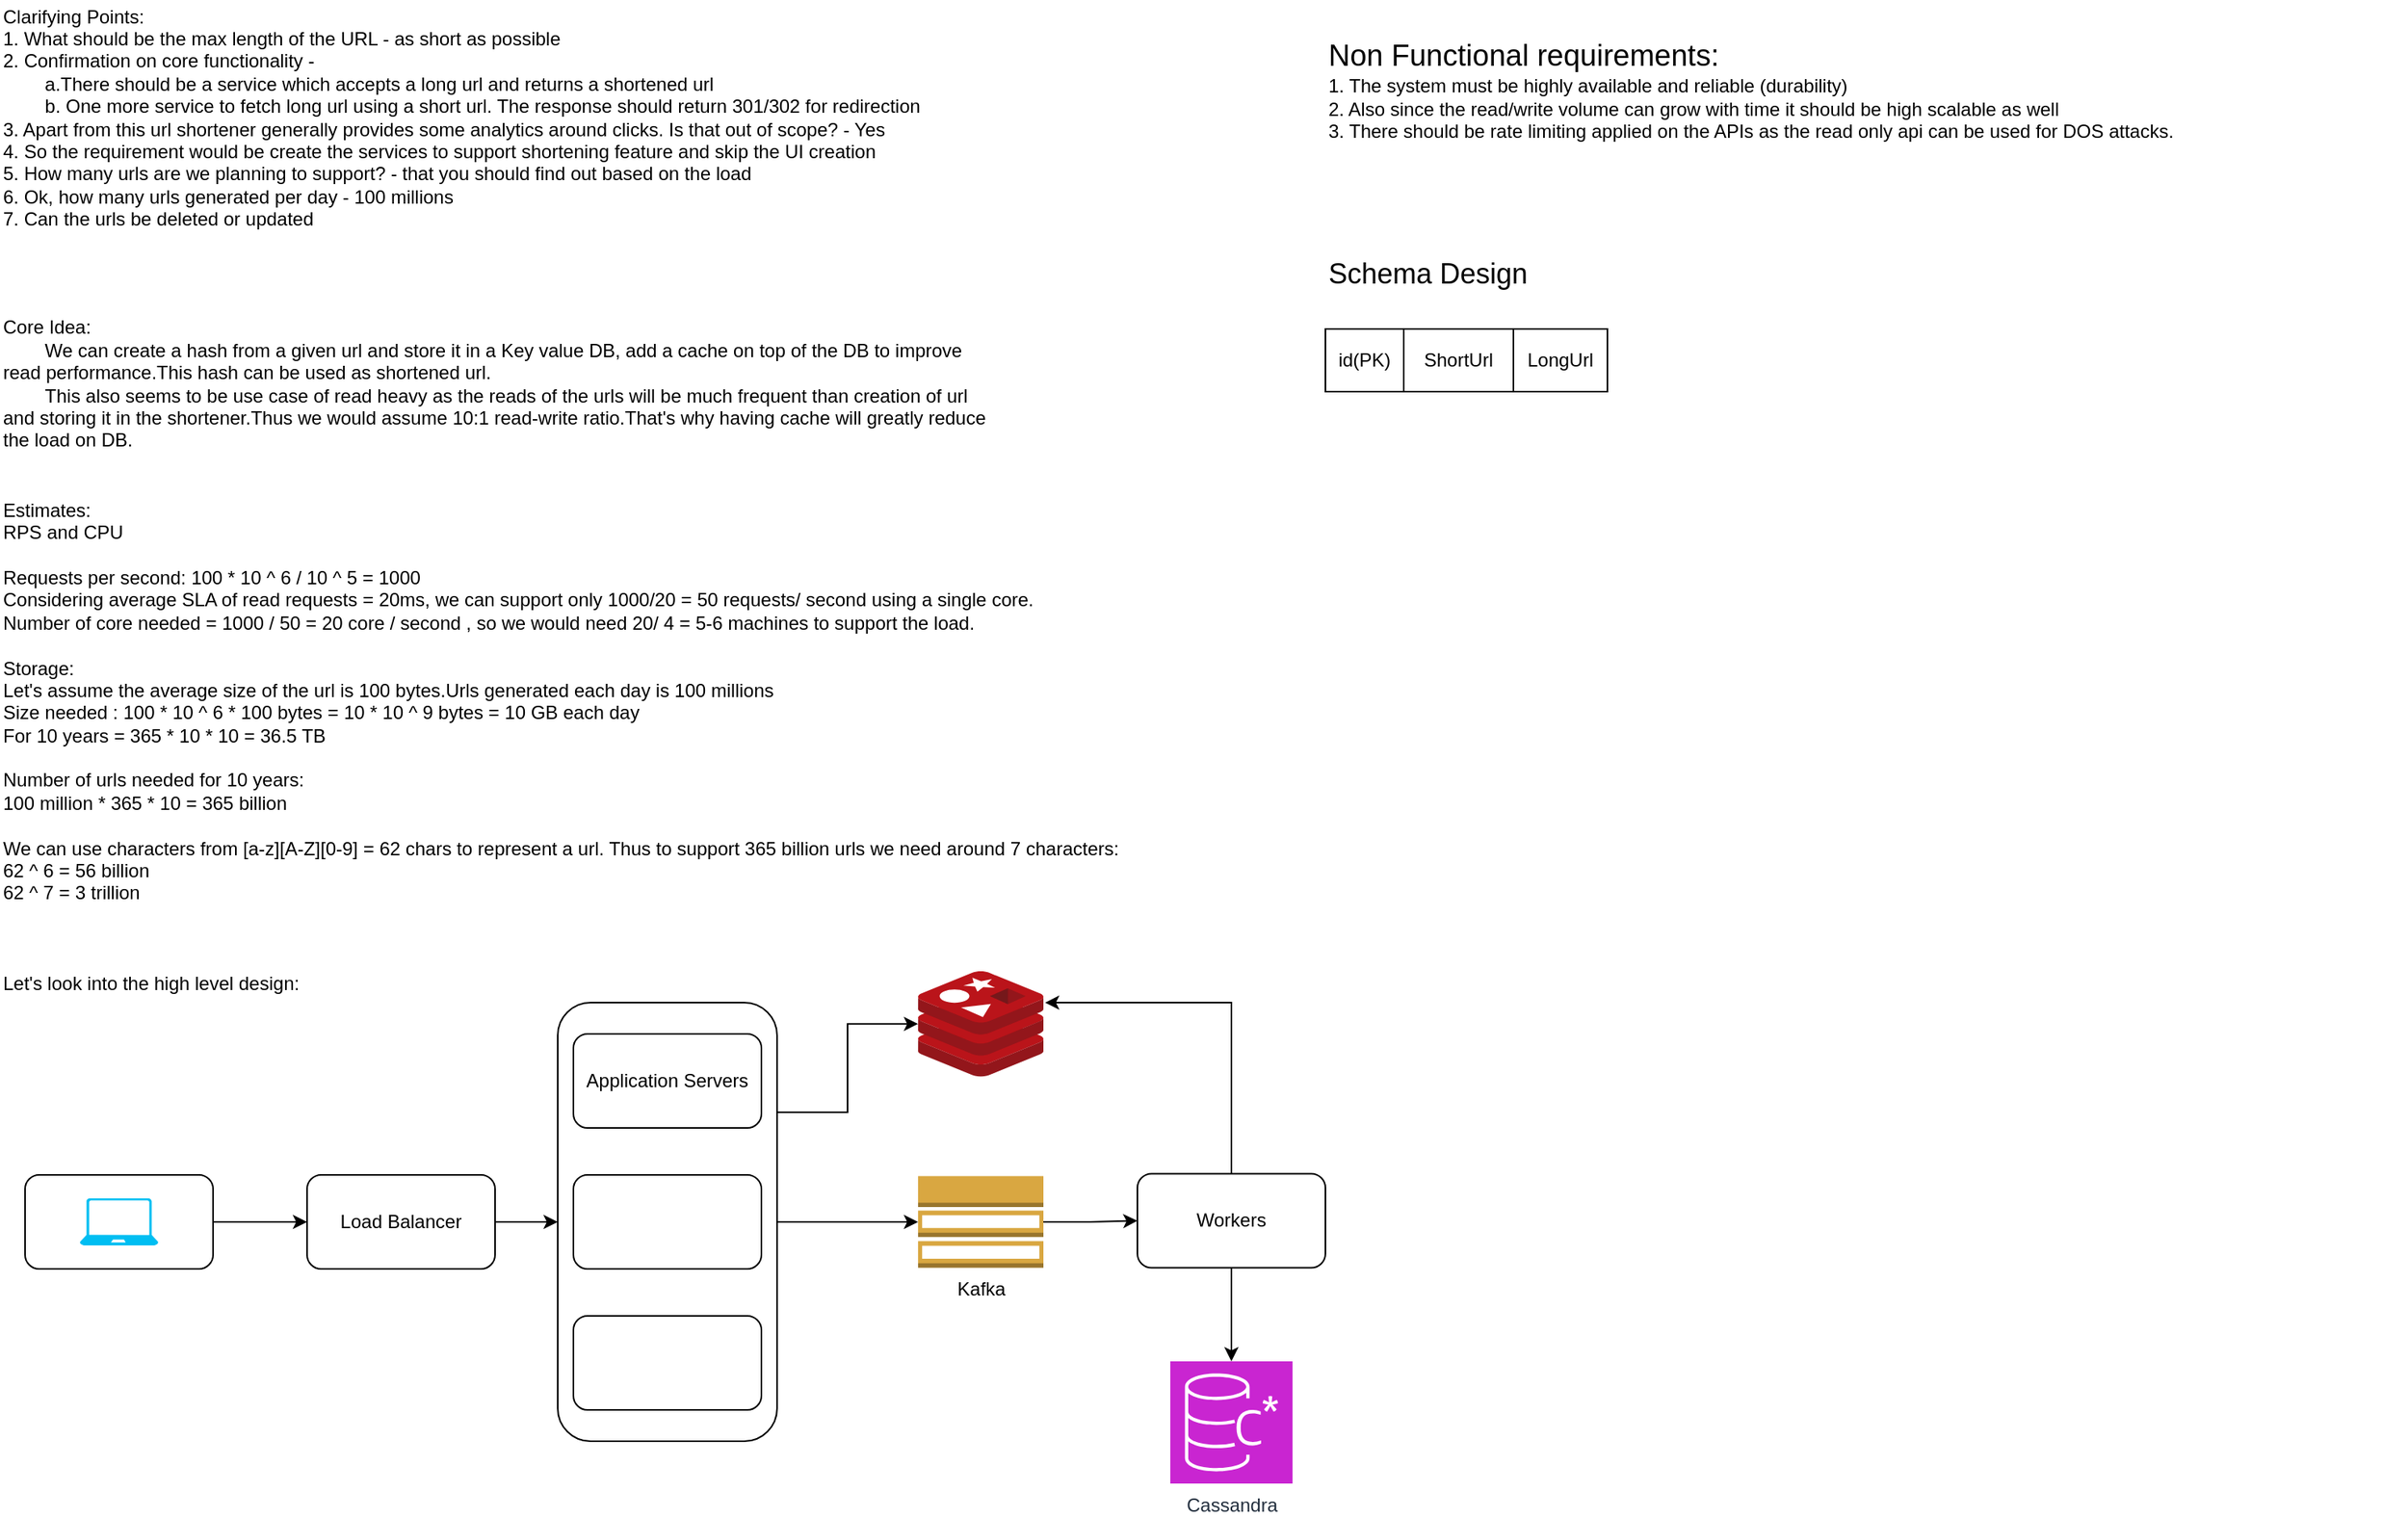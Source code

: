 <mxfile version="24.3.1" type="github">
  <diagram name="Page-1" id="OIAHOW4MRP7iXSUrzqny">
    <mxGraphModel dx="1586" dy="1190" grid="1" gridSize="10" guides="1" tooltips="1" connect="1" arrows="1" fold="1" page="1" pageScale="1" pageWidth="827" pageHeight="1169" math="0" shadow="0">
      <root>
        <mxCell id="0" />
        <mxCell id="1" parent="0" />
        <mxCell id="BbplOjUuKERmN9BkRW4d-28" style="edgeStyle=orthogonalEdgeStyle;rounded=0;orthogonalLoop=1;jettySize=auto;html=1;exitX=1;exitY=0.25;exitDx=0;exitDy=0;" parent="1" source="BbplOjUuKERmN9BkRW4d-12" target="BbplOjUuKERmN9BkRW4d-13" edge="1">
          <mxGeometry relative="1" as="geometry" />
        </mxCell>
        <mxCell id="BbplOjUuKERmN9BkRW4d-12" value="" style="rounded=1;whiteSpace=wrap;html=1;" parent="1" vertex="1">
          <mxGeometry x="390" y="730" width="140" height="280" as="geometry" />
        </mxCell>
        <mxCell id="fmulczopTdYqbhKhcUvP-1" value="Clarifying Points:&lt;div&gt;1. What should be the max length of the URL - as short as possible&lt;/div&gt;&lt;div&gt;2. Confirmation on core functionality -&amp;nbsp;&lt;/div&gt;&lt;div&gt;&lt;span style=&quot;white-space: pre;&quot;&gt;&#x9;&lt;/span&gt;a.There should be a service which accepts a long url and returns a shortened url&lt;/div&gt;&lt;div&gt;&lt;span style=&quot;white-space: pre;&quot;&gt;&#x9;b. One more service to fetch long url using a short url. The response should return 301/302 for redirection&lt;/span&gt;&lt;br&gt;&lt;/div&gt;&lt;div&gt;&lt;span style=&quot;white-space: pre;&quot;&gt;3. Apart from this url shortener generally provides some analytics around clicks. Is that out of scope? - Yes&lt;/span&gt;&lt;/div&gt;&lt;div&gt;&lt;span style=&quot;white-space: pre;&quot;&gt;4. So the requirement would be create the services to support shortening feature and skip the UI creation&lt;/span&gt;&lt;/div&gt;&lt;div&gt;&lt;span style=&quot;white-space: pre;&quot;&gt;5. How many urls are we planning to support? - that you should find out based on the load&lt;/span&gt;&lt;/div&gt;&lt;div&gt;&lt;span style=&quot;white-space: pre;&quot;&gt;6. Ok, how many urls generated per day - 100 millions&lt;/span&gt;&lt;/div&gt;&lt;div&gt;&lt;span style=&quot;white-space: pre;&quot;&gt;7. Can the urls be deleted or updated&lt;/span&gt;&lt;/div&gt;" style="text;strokeColor=none;align=left;fillColor=none;html=1;verticalAlign=middle;whiteSpace=wrap;rounded=0;" parent="1" vertex="1">
          <mxGeometry x="34" y="90" width="746" height="150" as="geometry" />
        </mxCell>
        <mxCell id="fmulczopTdYqbhKhcUvP-3" value="Core Idea:&lt;div&gt;&lt;span style=&quot;white-space: pre;&quot;&gt;&#x9;&lt;/span&gt;We can create a hash from a given url and store it in a Key value DB, add a cache on top of the DB to improve read performance.This hash can be used as shortened url.&amp;nbsp;&lt;/div&gt;&lt;div&gt;&lt;span style=&quot;white-space: pre;&quot;&gt;&#x9;&lt;/span&gt;This also seems to be use case of read heavy as the reads of the urls will be much frequent than creation of url and storing it in the shortener.Thus we would assume 10:1 read-write ratio.That&#39;s why having cache will greatly reduce the load on DB.&amp;nbsp;&lt;/div&gt;" style="text;strokeColor=none;align=left;fillColor=none;html=1;verticalAlign=middle;whiteSpace=wrap;rounded=0;" parent="1" vertex="1">
          <mxGeometry x="34" y="280" width="630" height="110" as="geometry" />
        </mxCell>
        <mxCell id="fmulczopTdYqbhKhcUvP-4" value="Estimates:&lt;div&gt;RPS and CPU&lt;br&gt;&lt;div&gt;&lt;br&gt;&lt;/div&gt;&lt;div&gt;Requests per second: 100 * 10 ^ 6 / 10 ^ 5 = 1000&lt;/div&gt;&lt;div&gt;Considering average SLA of read requests = 20ms, we can support only 1000/20 = 50 requests/ second using a single core.&lt;/div&gt;&lt;div&gt;Number of core needed = 1000 / 50 = 20 core / second , so we would need 20/ 4 = 5-6 machines to support the load.&lt;/div&gt;&lt;div&gt;&lt;br&gt;&lt;/div&gt;&lt;div&gt;Storage:&lt;/div&gt;&lt;div&gt;Let&#39;s assume the average size of the url is 100 bytes.Urls generated each day is 100 millions&lt;/div&gt;&lt;div&gt;Size needed : 100 * 10 ^ 6 * 100 bytes = 10 * 10 ^ 9 bytes = 10 GB each day&lt;/div&gt;&lt;div&gt;For 10 years = 365 * 10 * 10 = 36.5 TB&lt;/div&gt;&lt;div&gt;&lt;br&gt;&lt;/div&gt;&lt;div&gt;Number of urls needed for 10 years:&amp;nbsp;&lt;/div&gt;&lt;div&gt;100 million * 365 * 10 = 365 billion&lt;/div&gt;&lt;div&gt;&lt;br&gt;&lt;/div&gt;&lt;div&gt;We can use characters from [a-z][A-Z][0-9] = 62 chars to represent a url. Thus to support 365 billion urls we need around 7 characters:&amp;nbsp;&lt;/div&gt;&lt;div&gt;62 ^ 6 = 56 billion&amp;nbsp;&lt;/div&gt;&lt;div&gt;62 ^ 7 = 3 trillion&lt;/div&gt;&lt;div&gt;&lt;br&gt;&lt;/div&gt;&lt;/div&gt;" style="text;strokeColor=none;align=left;fillColor=none;html=1;verticalAlign=middle;whiteSpace=wrap;rounded=0;" parent="1" vertex="1">
          <mxGeometry x="34" y="410" width="760" height="270" as="geometry" />
        </mxCell>
        <mxCell id="BbplOjUuKERmN9BkRW4d-1" value="Let&#39;s look into the high level design:&lt;div&gt;&lt;br&gt;&lt;/div&gt;" style="text;strokeColor=none;align=left;fillColor=none;html=1;verticalAlign=middle;whiteSpace=wrap;rounded=0;" parent="1" vertex="1">
          <mxGeometry x="34" y="710" width="306" height="30" as="geometry" />
        </mxCell>
        <mxCell id="BbplOjUuKERmN9BkRW4d-15" style="edgeStyle=orthogonalEdgeStyle;rounded=0;orthogonalLoop=1;jettySize=auto;html=1;exitX=1;exitY=0.5;exitDx=0;exitDy=0;" parent="1" source="BbplOjUuKERmN9BkRW4d-4" target="BbplOjUuKERmN9BkRW4d-12" edge="1">
          <mxGeometry relative="1" as="geometry" />
        </mxCell>
        <mxCell id="BbplOjUuKERmN9BkRW4d-4" value="Load Balancer" style="rounded=1;whiteSpace=wrap;html=1;" parent="1" vertex="1">
          <mxGeometry x="230" y="840" width="120" height="60" as="geometry" />
        </mxCell>
        <mxCell id="BbplOjUuKERmN9BkRW4d-5" value="" style="group" parent="1" vertex="1" connectable="0">
          <mxGeometry x="50" y="840" width="120" height="60" as="geometry" />
        </mxCell>
        <mxCell id="BbplOjUuKERmN9BkRW4d-2" value="" style="rounded=1;whiteSpace=wrap;html=1;" parent="BbplOjUuKERmN9BkRW4d-5" vertex="1">
          <mxGeometry width="120" height="60" as="geometry" />
        </mxCell>
        <mxCell id="BbplOjUuKERmN9BkRW4d-3" value="" style="verticalLabelPosition=bottom;html=1;verticalAlign=top;align=center;strokeColor=none;fillColor=#00BEF2;shape=mxgraph.azure.laptop;pointerEvents=1;" parent="BbplOjUuKERmN9BkRW4d-5" vertex="1">
          <mxGeometry x="35" y="15" width="50" height="30" as="geometry" />
        </mxCell>
        <mxCell id="BbplOjUuKERmN9BkRW4d-6" value="Application Servers" style="rounded=1;whiteSpace=wrap;html=1;" parent="1" vertex="1">
          <mxGeometry x="400" y="750" width="120" height="60" as="geometry" />
        </mxCell>
        <mxCell id="BbplOjUuKERmN9BkRW4d-7" value="" style="rounded=1;whiteSpace=wrap;html=1;" parent="1" vertex="1">
          <mxGeometry x="400" y="840" width="120" height="60" as="geometry" />
        </mxCell>
        <mxCell id="BbplOjUuKERmN9BkRW4d-8" value="" style="rounded=1;whiteSpace=wrap;html=1;" parent="1" vertex="1">
          <mxGeometry x="400" y="930" width="120" height="60" as="geometry" />
        </mxCell>
        <mxCell id="BbplOjUuKERmN9BkRW4d-25" style="edgeStyle=orthogonalEdgeStyle;rounded=0;orthogonalLoop=1;jettySize=auto;html=1;exitX=1;exitY=0.5;exitDx=0;exitDy=0;exitPerimeter=0;entryX=0;entryY=0.5;entryDx=0;entryDy=0;" parent="1" source="BbplOjUuKERmN9BkRW4d-10" target="BbplOjUuKERmN9BkRW4d-22" edge="1">
          <mxGeometry relative="1" as="geometry" />
        </mxCell>
        <mxCell id="BbplOjUuKERmN9BkRW4d-10" value="Kafka" style="outlineConnect=0;dashed=0;verticalLabelPosition=bottom;verticalAlign=top;align=center;html=1;shape=mxgraph.aws3.topic_2;fillColor=#D9A741;gradientColor=none;" parent="1" vertex="1">
          <mxGeometry x="620" y="840.75" width="80" height="58.5" as="geometry" />
        </mxCell>
        <mxCell id="BbplOjUuKERmN9BkRW4d-11" value="Cassandra" style="sketch=0;points=[[0,0,0],[0.25,0,0],[0.5,0,0],[0.75,0,0],[1,0,0],[0,1,0],[0.25,1,0],[0.5,1,0],[0.75,1,0],[1,1,0],[0,0.25,0],[0,0.5,0],[0,0.75,0],[1,0.25,0],[1,0.5,0],[1,0.75,0]];outlineConnect=0;fontColor=#232F3E;fillColor=#C925D1;strokeColor=#ffffff;dashed=0;verticalLabelPosition=bottom;verticalAlign=top;align=center;html=1;fontSize=12;fontStyle=0;aspect=fixed;shape=mxgraph.aws4.resourceIcon;resIcon=mxgraph.aws4.managed_apache_cassandra_service;" parent="1" vertex="1">
          <mxGeometry x="781" y="959" width="78" height="78" as="geometry" />
        </mxCell>
        <mxCell id="BbplOjUuKERmN9BkRW4d-13" value="" style="image;sketch=0;aspect=fixed;html=1;points=[];align=center;fontSize=12;image=img/lib/mscae/Cache_Redis_Product.svg;" parent="1" vertex="1">
          <mxGeometry x="620" y="710" width="80" height="67.2" as="geometry" />
        </mxCell>
        <mxCell id="BbplOjUuKERmN9BkRW4d-14" style="edgeStyle=orthogonalEdgeStyle;rounded=0;orthogonalLoop=1;jettySize=auto;html=1;exitX=1;exitY=0.5;exitDx=0;exitDy=0;entryX=0;entryY=0.5;entryDx=0;entryDy=0;" parent="1" source="BbplOjUuKERmN9BkRW4d-2" target="BbplOjUuKERmN9BkRW4d-4" edge="1">
          <mxGeometry relative="1" as="geometry" />
        </mxCell>
        <mxCell id="BbplOjUuKERmN9BkRW4d-27" style="edgeStyle=orthogonalEdgeStyle;rounded=0;orthogonalLoop=1;jettySize=auto;html=1;exitX=0.5;exitY=1;exitDx=0;exitDy=0;" parent="1" source="BbplOjUuKERmN9BkRW4d-22" target="BbplOjUuKERmN9BkRW4d-11" edge="1">
          <mxGeometry relative="1" as="geometry" />
        </mxCell>
        <mxCell id="BbplOjUuKERmN9BkRW4d-22" value="Workers" style="rounded=1;whiteSpace=wrap;html=1;" parent="1" vertex="1">
          <mxGeometry x="760" y="839.25" width="120" height="60" as="geometry" />
        </mxCell>
        <mxCell id="BbplOjUuKERmN9BkRW4d-24" style="edgeStyle=orthogonalEdgeStyle;rounded=0;orthogonalLoop=1;jettySize=auto;html=1;entryX=0;entryY=0.5;entryDx=0;entryDy=0;entryPerimeter=0;" parent="1" source="BbplOjUuKERmN9BkRW4d-12" target="BbplOjUuKERmN9BkRW4d-10" edge="1">
          <mxGeometry relative="1" as="geometry" />
        </mxCell>
        <mxCell id="BbplOjUuKERmN9BkRW4d-26" style="edgeStyle=orthogonalEdgeStyle;rounded=0;orthogonalLoop=1;jettySize=auto;html=1;exitX=0.5;exitY=0;exitDx=0;exitDy=0;entryX=1.013;entryY=0.298;entryDx=0;entryDy=0;entryPerimeter=0;" parent="1" source="BbplOjUuKERmN9BkRW4d-22" target="BbplOjUuKERmN9BkRW4d-13" edge="1">
          <mxGeometry relative="1" as="geometry" />
        </mxCell>
        <mxCell id="-V9aV1jQh0ncLkKRMfFz-1" value="&lt;font style=&quot;font-size: 19px;&quot;&gt;Non Functional requirements:&lt;/font&gt;&lt;div&gt;&lt;font style=&quot;font-size: 12px;&quot;&gt;1. The system must be highly available and reliable (durability)&lt;/font&gt;&lt;/div&gt;&lt;div&gt;&lt;font style=&quot;font-size: 12px;&quot;&gt;2. Also since the read/write volume can grow with time it should be high scalable as well&lt;/font&gt;&lt;/div&gt;&lt;div&gt;&lt;font style=&quot;font-size: 12px;&quot;&gt;3. There should be rate limiting applied on the APIs as the read only api can be used for DOS attacks.&lt;/font&gt;&lt;/div&gt;&lt;div&gt;&lt;br&gt;&lt;/div&gt;" style="text;strokeColor=none;align=left;fillColor=none;html=1;verticalAlign=middle;whiteSpace=wrap;rounded=0;" vertex="1" parent="1">
          <mxGeometry x="880" y="110" width="690" height="90" as="geometry" />
        </mxCell>
        <mxCell id="-V9aV1jQh0ncLkKRMfFz-2" value="&lt;font style=&quot;font-size: 18px;&quot;&gt;Schema Design&lt;/font&gt;" style="text;strokeColor=none;align=left;fillColor=none;html=1;verticalAlign=middle;whiteSpace=wrap;rounded=0;" vertex="1" parent="1">
          <mxGeometry x="880" y="250" width="630" height="30" as="geometry" />
        </mxCell>
        <mxCell id="-V9aV1jQh0ncLkKRMfFz-3" value="" style="shape=table;startSize=0;container=1;collapsible=0;childLayout=tableLayout;" vertex="1" parent="1">
          <mxGeometry x="880" y="300" width="180" height="40" as="geometry" />
        </mxCell>
        <mxCell id="-V9aV1jQh0ncLkKRMfFz-4" value="" style="shape=tableRow;horizontal=0;startSize=0;swimlaneHead=0;swimlaneBody=0;strokeColor=inherit;top=0;left=0;bottom=0;right=0;collapsible=0;dropTarget=0;fillColor=none;points=[[0,0.5],[1,0.5]];portConstraint=eastwest;" vertex="1" parent="-V9aV1jQh0ncLkKRMfFz-3">
          <mxGeometry width="180" height="40" as="geometry" />
        </mxCell>
        <mxCell id="-V9aV1jQh0ncLkKRMfFz-5" value="id(PK)" style="shape=partialRectangle;html=1;whiteSpace=wrap;connectable=0;strokeColor=inherit;overflow=hidden;fillColor=none;top=0;left=0;bottom=0;right=0;pointerEvents=1;" vertex="1" parent="-V9aV1jQh0ncLkKRMfFz-4">
          <mxGeometry width="50" height="40" as="geometry">
            <mxRectangle width="50" height="40" as="alternateBounds" />
          </mxGeometry>
        </mxCell>
        <mxCell id="-V9aV1jQh0ncLkKRMfFz-6" value="ShortUrl" style="shape=partialRectangle;html=1;whiteSpace=wrap;connectable=0;strokeColor=inherit;overflow=hidden;fillColor=none;top=0;left=0;bottom=0;right=0;pointerEvents=1;" vertex="1" parent="-V9aV1jQh0ncLkKRMfFz-4">
          <mxGeometry x="50" width="70" height="40" as="geometry">
            <mxRectangle width="70" height="40" as="alternateBounds" />
          </mxGeometry>
        </mxCell>
        <mxCell id="-V9aV1jQh0ncLkKRMfFz-7" value="LongUrl" style="shape=partialRectangle;html=1;whiteSpace=wrap;connectable=0;strokeColor=inherit;overflow=hidden;fillColor=none;top=0;left=0;bottom=0;right=0;pointerEvents=1;" vertex="1" parent="-V9aV1jQh0ncLkKRMfFz-4">
          <mxGeometry x="120" width="60" height="40" as="geometry">
            <mxRectangle width="60" height="40" as="alternateBounds" />
          </mxGeometry>
        </mxCell>
      </root>
    </mxGraphModel>
  </diagram>
</mxfile>
